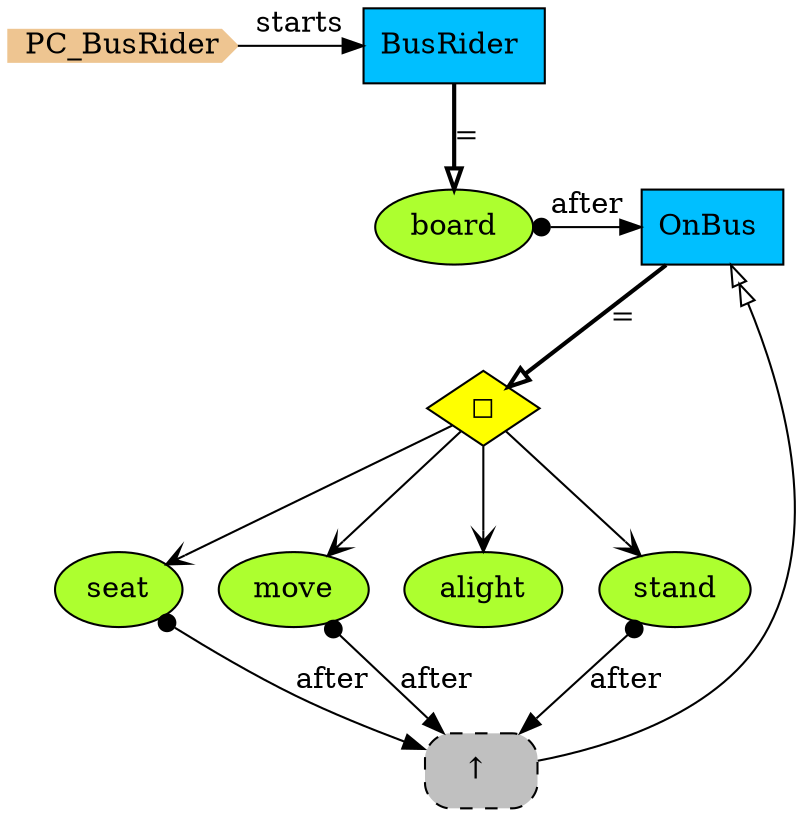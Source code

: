 digraph {
StartN_ [shape = cds,color=burlywood2,style=filled,height=.2,width=.2, label =PC_BusRider];
board [shape=ellipse,fillcolor=greenyellow,style = filled,label="board"];
OnBus [shape=box,fillcolor=deepskyblue,style = filled,label="OnBus "];
seat [shape=ellipse,fillcolor=greenyellow,style = filled,label="seat"];
move [shape=ellipse,fillcolor=greenyellow,style = filled,label="move"];
RefOnBus [shape=rectangle,fillcolor=gray,style="rounded,filled,dashed",label="↑ "];
alight [shape=ellipse,fillcolor=greenyellow,style = filled,label="alight"];
stand [shape=ellipse,fillcolor=greenyellow,style = filled,label="stand"];
OpOnBus [shape=diamond,fillcolor=yellow,style = filled,label="◻︎"];
BusRider [shape=box,fillcolor=deepskyblue,style = filled,label="BusRider "];

{rank=same;OnBus,board}
{rank=same;BusRider,StartN_}

move->RefOnBus[arrowtail=dot,dir=both,label="after"];
seat->RefOnBus[arrowtail=dot,dir=both,label="after"];
OpOnBus->move[arrowhead="open"];
OpOnBus->seat[arrowhead="open"];
StartN_->BusRider[label="starts"];
OnBus->OpOnBus[arrowhead="onormal",penwidth=2,label="="];
BusRider->board[arrowhead="onormal",penwidth=2,label="="];
board->OnBus[arrowtail=dot,dir=both,label="after"];
OpOnBus->stand[arrowhead="open"];
OpOnBus->alight[arrowhead="open"];
stand->RefOnBus[arrowtail=dot,dir=both,label="after"];
RefOnBus->OnBus[arrowhead="normalnormal",fillcolor=white,label=" "];
}
